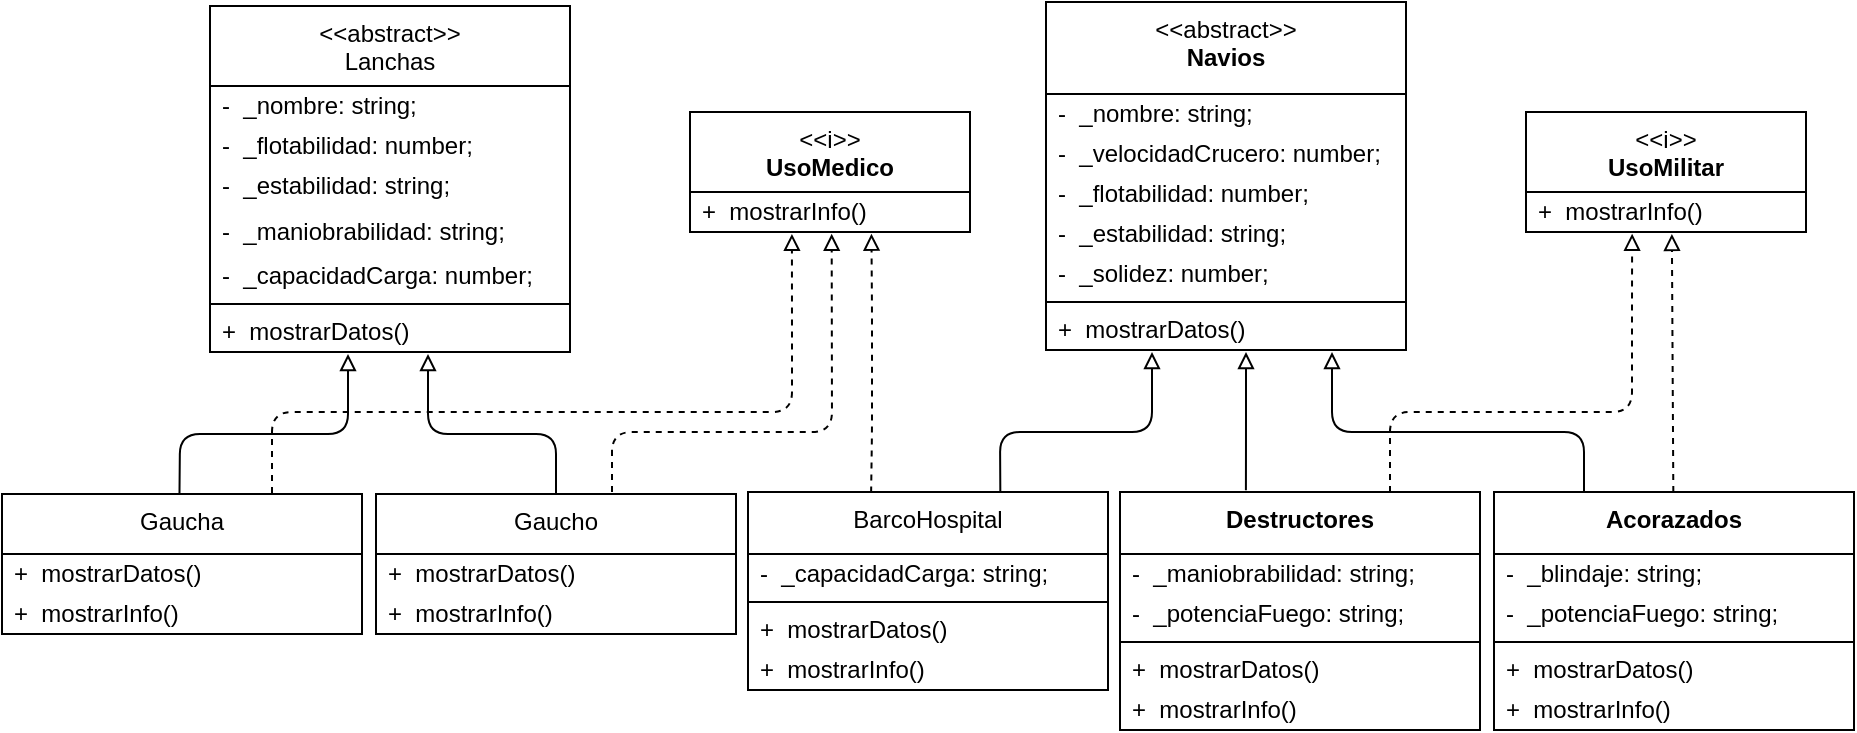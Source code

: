 <mxfile>
    <diagram id="L4ZH5RWcDDdtx1unC9EF" name="Página-1">
        <mxGraphModel dx="2399" dy="649" grid="1" gridSize="10" guides="1" tooltips="1" connect="1" arrows="1" fold="1" page="1" pageScale="1" pageWidth="827" pageHeight="1169" math="0" shadow="0">
            <root>
                <mxCell id="0"/>
                <mxCell id="1" parent="0"/>
                <mxCell id="41" style="edgeStyle=none;html=1;exitX=0.25;exitY=0;exitDx=0;exitDy=0;endArrow=block;endFill=0;" parent="1" source="2" edge="1">
                    <mxGeometry relative="1" as="geometry">
                        <mxPoint x="440" y="240" as="targetPoint"/>
                        <Array as="points">
                            <mxPoint x="566" y="280"/>
                            <mxPoint x="440" y="280"/>
                        </Array>
                        <mxPoint x="660" y="310" as="sourcePoint"/>
                    </mxGeometry>
                </mxCell>
                <mxCell id="2" value="&lt;div&gt;&lt;b&gt;Acorazados&lt;/b&gt;&lt;/div&gt;" style="swimlane;fontStyle=0;align=center;verticalAlign=top;childLayout=stackLayout;horizontal=1;startSize=31;horizontalStack=0;resizeParent=1;resizeParentMax=0;resizeLast=0;collapsible=0;marginBottom=0;html=1;whiteSpace=wrap;" parent="1" vertex="1">
                    <mxGeometry x="521" y="310" width="180" height="119" as="geometry"/>
                </mxCell>
                <mxCell id="4" value="-&amp;nbsp; _blindaje: string;" style="text;html=1;strokeColor=none;fillColor=none;align=left;verticalAlign=middle;spacingLeft=4;spacingRight=4;overflow=hidden;rotatable=0;points=[[0,0.5],[1,0.5]];portConstraint=eastwest;whiteSpace=wrap;" parent="2" vertex="1">
                    <mxGeometry y="31" width="180" height="20" as="geometry"/>
                </mxCell>
                <mxCell id="132" value="-&amp;nbsp; _potenciaFuego: string;" style="text;html=1;strokeColor=none;fillColor=none;align=left;verticalAlign=middle;spacingLeft=4;spacingRight=4;overflow=hidden;rotatable=0;points=[[0,0.5],[1,0.5]];portConstraint=eastwest;whiteSpace=wrap;" parent="2" vertex="1">
                    <mxGeometry y="51" width="180" height="20" as="geometry"/>
                </mxCell>
                <mxCell id="7" value="" style="line;strokeWidth=1;fillColor=none;align=left;verticalAlign=middle;spacingTop=-1;spacingLeft=3;spacingRight=3;rotatable=0;labelPosition=right;points=[];portConstraint=eastwest;" parent="2" vertex="1">
                    <mxGeometry y="71" width="180" height="8" as="geometry"/>
                </mxCell>
                <mxCell id="36" value="+&amp;nbsp; mostrarDatos()" style="text;html=1;strokeColor=none;fillColor=none;align=left;verticalAlign=middle;spacingLeft=4;spacingRight=4;overflow=hidden;rotatable=0;points=[[0,0.5],[1,0.5]];portConstraint=eastwest;whiteSpace=wrap;" parent="2" vertex="1">
                    <mxGeometry y="79" width="180" height="20" as="geometry"/>
                </mxCell>
                <mxCell id="121" value="+&amp;nbsp; mostrarInfo()" style="text;html=1;strokeColor=none;fillColor=none;align=left;verticalAlign=middle;spacingLeft=4;spacingRight=4;overflow=hidden;rotatable=0;points=[[0,0.5],[1,0.5]];portConstraint=eastwest;whiteSpace=wrap;" parent="2" vertex="1">
                    <mxGeometry y="99" width="180" height="20" as="geometry"/>
                </mxCell>
                <mxCell id="85" style="edgeStyle=none;html=1;exitX=0.422;exitY=-0.007;exitDx=0;exitDy=0;endArrow=block;endFill=0;exitPerimeter=0;" parent="1" edge="1">
                    <mxGeometry relative="1" as="geometry">
                        <mxPoint x="397" y="240" as="targetPoint"/>
                        <Array as="points">
                            <mxPoint x="397" y="280"/>
                        </Array>
                        <mxPoint x="396.96" y="309.167" as="sourcePoint"/>
                    </mxGeometry>
                </mxCell>
                <mxCell id="114" style="edgeStyle=none;html=1;dashed=1;endArrow=block;endFill=0;exitX=0.75;exitY=0;exitDx=0;exitDy=0;entryX=0.379;entryY=1.042;entryDx=0;entryDy=0;entryPerimeter=0;" parent="1" source="14" target="107" edge="1">
                    <mxGeometry relative="1" as="geometry">
                        <mxPoint x="528.76" y="311.005" as="sourcePoint"/>
                        <Array as="points">
                            <mxPoint x="469" y="270"/>
                            <mxPoint x="590" y="270"/>
                            <mxPoint x="590" y="220"/>
                        </Array>
                        <mxPoint x="570" y="190" as="targetPoint"/>
                    </mxGeometry>
                </mxCell>
                <mxCell id="14" value="&lt;div&gt;&lt;b&gt;Destructores&lt;/b&gt;&lt;/div&gt;" style="swimlane;fontStyle=0;align=center;verticalAlign=top;childLayout=stackLayout;horizontal=1;startSize=31;horizontalStack=0;resizeParent=1;resizeParentMax=0;resizeLast=0;collapsible=0;marginBottom=0;html=1;whiteSpace=wrap;" parent="1" vertex="1">
                    <mxGeometry x="334" y="310" width="180" height="119" as="geometry"/>
                </mxCell>
                <mxCell id="19" value="-&amp;nbsp; _maniobrabilidad: string;" style="text;html=1;strokeColor=none;fillColor=none;align=left;verticalAlign=middle;spacingLeft=4;spacingRight=4;overflow=hidden;rotatable=0;points=[[0,0.5],[1,0.5]];portConstraint=eastwest;whiteSpace=wrap;" parent="14" vertex="1">
                    <mxGeometry y="31" width="180" height="20" as="geometry"/>
                </mxCell>
                <mxCell id="20" value="-&amp;nbsp; _potenciaFuego: string;" style="text;html=1;strokeColor=none;fillColor=none;align=left;verticalAlign=middle;spacingLeft=4;spacingRight=4;overflow=hidden;rotatable=0;points=[[0,0.5],[1,0.5]];portConstraint=eastwest;whiteSpace=wrap;" parent="14" vertex="1">
                    <mxGeometry y="51" width="180" height="20" as="geometry"/>
                </mxCell>
                <mxCell id="22" value="" style="line;strokeWidth=1;fillColor=none;align=left;verticalAlign=middle;spacingTop=-1;spacingLeft=3;spacingRight=3;rotatable=0;labelPosition=right;points=[];portConstraint=eastwest;" parent="14" vertex="1">
                    <mxGeometry y="71" width="180" height="8" as="geometry"/>
                </mxCell>
                <mxCell id="37" value="+&amp;nbsp; mostrarDatos()" style="text;html=1;strokeColor=none;fillColor=none;align=left;verticalAlign=middle;spacingLeft=4;spacingRight=4;overflow=hidden;rotatable=0;points=[[0,0.5],[1,0.5]];portConstraint=eastwest;whiteSpace=wrap;" parent="14" vertex="1">
                    <mxGeometry y="79" width="180" height="20" as="geometry"/>
                </mxCell>
                <mxCell id="120" value="+&amp;nbsp; mostrarInfo()" style="text;html=1;strokeColor=none;fillColor=none;align=left;verticalAlign=middle;spacingLeft=4;spacingRight=4;overflow=hidden;rotatable=0;points=[[0,0.5],[1,0.5]];portConstraint=eastwest;whiteSpace=wrap;" parent="14" vertex="1">
                    <mxGeometry y="99" width="180" height="20" as="geometry"/>
                </mxCell>
                <mxCell id="28" value="&amp;lt;&amp;lt;abstract&amp;gt;&amp;gt;&lt;br&gt;&lt;b&gt;Navios&lt;/b&gt;" style="swimlane;fontStyle=0;align=center;verticalAlign=top;childLayout=stackLayout;horizontal=1;startSize=46;horizontalStack=0;resizeParent=1;resizeParentMax=0;resizeLast=0;collapsible=0;marginBottom=0;html=1;whiteSpace=wrap;" parent="1" vertex="1">
                    <mxGeometry x="297" y="65" width="180" height="174" as="geometry"/>
                </mxCell>
                <mxCell id="16" value="-&amp;nbsp; _nombre: string;" style="text;html=1;strokeColor=none;fillColor=none;align=left;verticalAlign=middle;spacingLeft=4;spacingRight=4;overflow=hidden;rotatable=0;points=[[0,0.5],[1,0.5]];portConstraint=eastwest;whiteSpace=wrap;" parent="28" vertex="1">
                    <mxGeometry y="46" width="180" height="20" as="geometry"/>
                </mxCell>
                <mxCell id="21" value="-&amp;nbsp; _velocidadCrucero: number;" style="text;html=1;strokeColor=none;fillColor=none;align=left;verticalAlign=middle;spacingLeft=4;spacingRight=4;overflow=hidden;rotatable=0;points=[[0,0.5],[1,0.5]];portConstraint=eastwest;whiteSpace=wrap;" parent="28" vertex="1">
                    <mxGeometry y="66" width="180" height="20" as="geometry"/>
                </mxCell>
                <mxCell id="17" value="-&amp;nbsp; _flotabilidad: number;" style="text;html=1;strokeColor=none;fillColor=none;align=left;verticalAlign=middle;spacingLeft=4;spacingRight=4;overflow=hidden;rotatable=0;points=[[0,0.5],[1,0.5]];portConstraint=eastwest;whiteSpace=wrap;" parent="28" vertex="1">
                    <mxGeometry y="86" width="180" height="20" as="geometry"/>
                </mxCell>
                <mxCell id="27" value="-&amp;nbsp; _estabilidad: string;" style="text;html=1;strokeColor=none;fillColor=none;align=left;verticalAlign=middle;spacingLeft=4;spacingRight=4;overflow=hidden;rotatable=0;points=[[0,0.5],[1,0.5]];portConstraint=eastwest;whiteSpace=wrap;" parent="28" vertex="1">
                    <mxGeometry y="106" width="180" height="20" as="geometry"/>
                </mxCell>
                <mxCell id="18" value="-&amp;nbsp; _solidez: number;" style="text;html=1;strokeColor=none;fillColor=none;align=left;verticalAlign=middle;spacingLeft=4;spacingRight=4;overflow=hidden;rotatable=0;points=[[0,0.5],[1,0.5]];portConstraint=eastwest;whiteSpace=wrap;" parent="28" vertex="1">
                    <mxGeometry y="126" width="180" height="20" as="geometry"/>
                </mxCell>
                <mxCell id="33" value="" style="line;strokeWidth=1;fillColor=none;align=left;verticalAlign=middle;spacingTop=-1;spacingLeft=3;spacingRight=3;rotatable=0;labelPosition=right;points=[];portConstraint=eastwest;" parent="28" vertex="1">
                    <mxGeometry y="146" width="180" height="8" as="geometry"/>
                </mxCell>
                <mxCell id="35" value="+&amp;nbsp; mostrarDatos()" style="text;html=1;strokeColor=none;fillColor=none;align=left;verticalAlign=middle;spacingLeft=4;spacingRight=4;overflow=hidden;rotatable=0;points=[[0,0.5],[1,0.5]];portConstraint=eastwest;whiteSpace=wrap;" parent="28" vertex="1">
                    <mxGeometry y="154" width="180" height="20" as="geometry"/>
                </mxCell>
                <mxCell id="86" style="edgeStyle=none;html=1;endArrow=block;endFill=0;exitX=0.701;exitY=0.035;exitDx=0;exitDy=0;exitPerimeter=0;" parent="1" source="42" edge="1">
                    <mxGeometry relative="1" as="geometry">
                        <mxPoint x="350" y="240" as="targetPoint"/>
                        <Array as="points">
                            <mxPoint x="274" y="280"/>
                            <mxPoint x="350" y="280"/>
                        </Array>
                    </mxGeometry>
                </mxCell>
                <mxCell id="128" style="edgeStyle=none;html=1;exitX=0.342;exitY=0.003;exitDx=0;exitDy=0;dashed=1;endArrow=block;endFill=0;exitPerimeter=0;entryX=0.648;entryY=1.042;entryDx=0;entryDy=0;entryPerimeter=0;" parent="1" source="42" edge="1" target="95">
                    <mxGeometry relative="1" as="geometry">
                        <mxPoint x="210" y="190" as="targetPoint"/>
                        <Array as="points">
                            <mxPoint x="210" y="280"/>
                            <mxPoint x="210" y="260"/>
                            <mxPoint x="210" y="250"/>
                            <mxPoint x="210" y="220"/>
                        </Array>
                    </mxGeometry>
                </mxCell>
                <mxCell id="42" value="BarcoHospital" style="swimlane;fontStyle=0;align=center;verticalAlign=top;childLayout=stackLayout;horizontal=1;startSize=31;horizontalStack=0;resizeParent=1;resizeParentMax=0;resizeLast=0;collapsible=0;marginBottom=0;html=1;whiteSpace=wrap;" parent="1" vertex="1">
                    <mxGeometry x="148" y="310" width="180" height="99" as="geometry"/>
                </mxCell>
                <mxCell id="48" value="-&amp;nbsp; _capacidadCarga: string;" style="text;html=1;strokeColor=none;fillColor=none;align=left;verticalAlign=middle;spacingLeft=4;spacingRight=4;overflow=hidden;rotatable=0;points=[[0,0.5],[1,0.5]];portConstraint=eastwest;whiteSpace=wrap;" parent="42" vertex="1">
                    <mxGeometry y="31" width="180" height="20" as="geometry"/>
                </mxCell>
                <mxCell id="50" value="" style="line;strokeWidth=1;fillColor=none;align=left;verticalAlign=middle;spacingTop=-1;spacingLeft=3;spacingRight=3;rotatable=0;labelPosition=right;points=[];portConstraint=eastwest;" parent="42" vertex="1">
                    <mxGeometry y="51" width="180" height="8" as="geometry"/>
                </mxCell>
                <mxCell id="52" value="+&amp;nbsp; mostrarDatos()" style="text;html=1;strokeColor=none;fillColor=none;align=left;verticalAlign=middle;spacingLeft=4;spacingRight=4;overflow=hidden;rotatable=0;points=[[0,0.5],[1,0.5]];portConstraint=eastwest;whiteSpace=wrap;" parent="42" vertex="1">
                    <mxGeometry y="59" width="180" height="20" as="geometry"/>
                </mxCell>
                <mxCell id="122" value="+&amp;nbsp; mostrarInfo()" style="text;html=1;strokeColor=none;fillColor=none;align=left;verticalAlign=middle;spacingLeft=4;spacingRight=4;overflow=hidden;rotatable=0;points=[[0,0.5],[1,0.5]];portConstraint=eastwest;whiteSpace=wrap;" parent="42" vertex="1">
                    <mxGeometry y="79" width="180" height="20" as="geometry"/>
                </mxCell>
                <mxCell id="53" value="&amp;lt;&amp;lt;abstract&amp;gt;&amp;gt;&lt;br&gt;Lanchas" style="swimlane;fontStyle=0;align=center;verticalAlign=top;childLayout=stackLayout;horizontal=1;startSize=40;horizontalStack=0;resizeParent=1;resizeParentMax=0;resizeLast=0;collapsible=0;marginBottom=0;html=1;whiteSpace=wrap;" parent="1" vertex="1">
                    <mxGeometry x="-121" y="67" width="180" height="173" as="geometry"/>
                </mxCell>
                <mxCell id="55" value="-&amp;nbsp; _nombre: string;" style="text;html=1;strokeColor=none;fillColor=none;align=left;verticalAlign=middle;spacingLeft=4;spacingRight=4;overflow=hidden;rotatable=0;points=[[0,0.5],[1,0.5]];portConstraint=eastwest;whiteSpace=wrap;" parent="53" vertex="1">
                    <mxGeometry y="40" width="180" height="20" as="geometry"/>
                </mxCell>
                <mxCell id="56" value="-&amp;nbsp; _flotabilidad: number;" style="text;html=1;strokeColor=none;fillColor=none;align=left;verticalAlign=middle;spacingLeft=4;spacingRight=4;overflow=hidden;rotatable=0;points=[[0,0.5],[1,0.5]];portConstraint=eastwest;whiteSpace=wrap;" parent="53" vertex="1">
                    <mxGeometry y="60" width="180" height="20" as="geometry"/>
                </mxCell>
                <mxCell id="57" value="-&amp;nbsp; _estabilidad: string;" style="text;html=1;strokeColor=none;fillColor=none;align=left;verticalAlign=middle;spacingLeft=4;spacingRight=4;overflow=hidden;rotatable=0;points=[[0,0.5],[1,0.5]];portConstraint=eastwest;whiteSpace=wrap;" parent="53" vertex="1">
                    <mxGeometry y="80" width="180" height="20" as="geometry"/>
                </mxCell>
                <mxCell id="62" value="-&amp;nbsp; _maniobrabilidad: string;" style="text;html=1;strokeColor=none;fillColor=none;align=left;verticalAlign=middle;spacingLeft=4;spacingRight=4;overflow=hidden;rotatable=0;points=[[0,0.5],[1,0.5]];portConstraint=eastwest;whiteSpace=wrap;" parent="53" vertex="1">
                    <mxGeometry y="100" width="180" height="25" as="geometry"/>
                </mxCell>
                <mxCell id="58" value="-&amp;nbsp; _capacidadCarga: number;" style="text;html=1;strokeColor=none;fillColor=none;align=left;verticalAlign=middle;spacingLeft=4;spacingRight=4;overflow=hidden;rotatable=0;points=[[0,0.5],[1,0.5]];portConstraint=eastwest;whiteSpace=wrap;" parent="53" vertex="1">
                    <mxGeometry y="125" width="180" height="20" as="geometry"/>
                </mxCell>
                <mxCell id="59" value="" style="line;strokeWidth=1;fillColor=none;align=left;verticalAlign=middle;spacingTop=-1;spacingLeft=3;spacingRight=3;rotatable=0;labelPosition=right;points=[];portConstraint=eastwest;" parent="53" vertex="1">
                    <mxGeometry y="145" width="180" height="8" as="geometry"/>
                </mxCell>
                <mxCell id="61" value="+&amp;nbsp; mostrarDatos()" style="text;html=1;strokeColor=none;fillColor=none;align=left;verticalAlign=middle;spacingLeft=4;spacingRight=4;overflow=hidden;rotatable=0;points=[[0,0.5],[1,0.5]];portConstraint=eastwest;whiteSpace=wrap;" parent="53" vertex="1">
                    <mxGeometry y="153" width="180" height="20" as="geometry"/>
                </mxCell>
                <mxCell id="84" style="edgeStyle=none;html=1;exitX=0.5;exitY=0;exitDx=0;exitDy=0;endArrow=block;endFill=0;" parent="1" source="63" edge="1">
                    <mxGeometry relative="1" as="geometry">
                        <mxPoint x="-12" y="241" as="targetPoint"/>
                        <Array as="points">
                            <mxPoint x="52" y="281"/>
                            <mxPoint x="-12" y="281"/>
                        </Array>
                    </mxGeometry>
                </mxCell>
                <mxCell id="129" style="edgeStyle=none;html=1;dashed=1;endArrow=block;endFill=0;entryX=0.506;entryY=1.045;entryDx=0;entryDy=0;entryPerimeter=0;" parent="1" edge="1" target="95">
                    <mxGeometry relative="1" as="geometry">
                        <mxPoint x="80" y="310" as="sourcePoint"/>
                        <mxPoint x="190" y="190" as="targetPoint"/>
                        <Array as="points">
                            <mxPoint x="80" y="280"/>
                            <mxPoint x="190" y="280"/>
                        </Array>
                    </mxGeometry>
                </mxCell>
                <mxCell id="63" value="Gaucho" style="swimlane;fontStyle=0;align=center;verticalAlign=top;childLayout=stackLayout;horizontal=1;startSize=30;horizontalStack=0;resizeParent=1;resizeParentMax=0;resizeLast=0;collapsible=0;marginBottom=0;html=1;whiteSpace=wrap;" parent="1" vertex="1">
                    <mxGeometry x="-38" y="311" width="180" height="70" as="geometry"/>
                </mxCell>
                <mxCell id="72" value="+&amp;nbsp; mostrarDatos()" style="text;html=1;strokeColor=none;fillColor=none;align=left;verticalAlign=middle;spacingLeft=4;spacingRight=4;overflow=hidden;rotatable=0;points=[[0,0.5],[1,0.5]];portConstraint=eastwest;whiteSpace=wrap;" parent="63" vertex="1">
                    <mxGeometry y="30" width="180" height="20" as="geometry"/>
                </mxCell>
                <mxCell id="124" value="+&amp;nbsp; mostrarInfo()" style="text;html=1;strokeColor=none;fillColor=none;align=left;verticalAlign=middle;spacingLeft=4;spacingRight=4;overflow=hidden;rotatable=0;points=[[0,0.5],[1,0.5]];portConstraint=eastwest;whiteSpace=wrap;" parent="63" vertex="1">
                    <mxGeometry y="50" width="180" height="20" as="geometry"/>
                </mxCell>
                <mxCell id="83" style="edgeStyle=none;html=1;exitX=0.493;exitY=0.004;exitDx=0;exitDy=0;endArrow=block;endFill=0;exitPerimeter=0;" parent="1" source="73" edge="1">
                    <mxGeometry relative="1" as="geometry">
                        <mxPoint x="-52" y="241" as="targetPoint"/>
                        <Array as="points">
                            <mxPoint x="-136" y="281"/>
                            <mxPoint x="-52" y="281"/>
                        </Array>
                    </mxGeometry>
                </mxCell>
                <mxCell id="130" style="edgeStyle=none;html=1;dashed=1;endArrow=block;endFill=0;exitX=0.75;exitY=-0.007;exitDx=0;exitDy=0;exitPerimeter=0;entryX=0.364;entryY=1.047;entryDx=0;entryDy=0;entryPerimeter=0;" parent="1" edge="1" target="95" source="73">
                    <mxGeometry relative="1" as="geometry">
                        <mxPoint x="170" y="190" as="targetPoint"/>
                        <mxPoint x="-90" y="310" as="sourcePoint"/>
                        <Array as="points">
                            <mxPoint x="-90" y="270"/>
                            <mxPoint x="170" y="270"/>
                            <mxPoint x="170" y="230"/>
                        </Array>
                    </mxGeometry>
                </mxCell>
                <mxCell id="73" value="Gaucha" style="swimlane;fontStyle=0;align=center;verticalAlign=top;childLayout=stackLayout;horizontal=1;startSize=30;horizontalStack=0;resizeParent=1;resizeParentMax=0;resizeLast=0;collapsible=0;marginBottom=0;html=1;whiteSpace=wrap;" parent="1" vertex="1">
                    <mxGeometry x="-225" y="311" width="180" height="70" as="geometry"/>
                </mxCell>
                <mxCell id="82" value="+&amp;nbsp; mostrarDatos()" style="text;html=1;strokeColor=none;fillColor=none;align=left;verticalAlign=middle;spacingLeft=4;spacingRight=4;overflow=hidden;rotatable=0;points=[[0,0.5],[1,0.5]];portConstraint=eastwest;whiteSpace=wrap;" parent="73" vertex="1">
                    <mxGeometry y="30" width="180" height="20" as="geometry"/>
                </mxCell>
                <mxCell id="125" value="+&amp;nbsp; mostrarInfo()" style="text;html=1;strokeColor=none;fillColor=none;align=left;verticalAlign=middle;spacingLeft=4;spacingRight=4;overflow=hidden;rotatable=0;points=[[0,0.5],[1,0.5]];portConstraint=eastwest;whiteSpace=wrap;" parent="73" vertex="1">
                    <mxGeometry y="50" width="180" height="20" as="geometry"/>
                </mxCell>
                <mxCell id="88" value="&amp;lt;&amp;lt;i&amp;gt;&amp;gt;&lt;br&gt;&lt;b&gt;UsoMedico&lt;/b&gt;" style="swimlane;fontStyle=0;align=center;verticalAlign=top;childLayout=stackLayout;horizontal=1;startSize=40;horizontalStack=0;resizeParent=1;resizeParentMax=0;resizeLast=0;collapsible=0;marginBottom=0;html=1;whiteSpace=wrap;" parent="1" vertex="1">
                    <mxGeometry x="119" y="120" width="140" height="60" as="geometry"/>
                </mxCell>
                <mxCell id="95" value="+&amp;nbsp; mostrarInfo()" style="text;html=1;strokeColor=none;fillColor=none;align=left;verticalAlign=middle;spacingLeft=4;spacingRight=4;overflow=hidden;rotatable=0;points=[[0,0.5],[1,0.5]];portConstraint=eastwest;whiteSpace=wrap;" parent="88" vertex="1">
                    <mxGeometry y="40" width="140" height="20" as="geometry"/>
                </mxCell>
                <mxCell id="96" value="&amp;lt;&amp;lt;i&amp;gt;&amp;gt;&lt;br&gt;&lt;b&gt;UsoMilitar&lt;/b&gt;" style="swimlane;fontStyle=0;align=center;verticalAlign=top;childLayout=stackLayout;horizontal=1;startSize=40;horizontalStack=0;resizeParent=1;resizeParentMax=0;resizeLast=0;collapsible=0;marginBottom=0;html=1;whiteSpace=wrap;" parent="1" vertex="1">
                    <mxGeometry x="537" y="120" width="140" height="60" as="geometry"/>
                </mxCell>
                <mxCell id="107" value="+&amp;nbsp; mostrarInfo()" style="text;html=1;strokeColor=none;fillColor=none;align=left;verticalAlign=middle;spacingLeft=4;spacingRight=4;overflow=hidden;rotatable=0;points=[[0,0.5],[1,0.5]];portConstraint=eastwest;whiteSpace=wrap;" parent="96" vertex="1">
                    <mxGeometry y="40" width="140" height="20" as="geometry"/>
                </mxCell>
                <mxCell id="135" style="edgeStyle=none;html=1;dashed=1;endArrow=block;endFill=0;entryX=0.521;entryY=1.047;entryDx=0;entryDy=0;entryPerimeter=0;" parent="1" source="2" target="107" edge="1">
                    <mxGeometry relative="1" as="geometry">
                        <mxPoint x="610" y="190" as="targetPoint"/>
                    </mxGeometry>
                </mxCell>
            </root>
        </mxGraphModel>
    </diagram>
</mxfile>